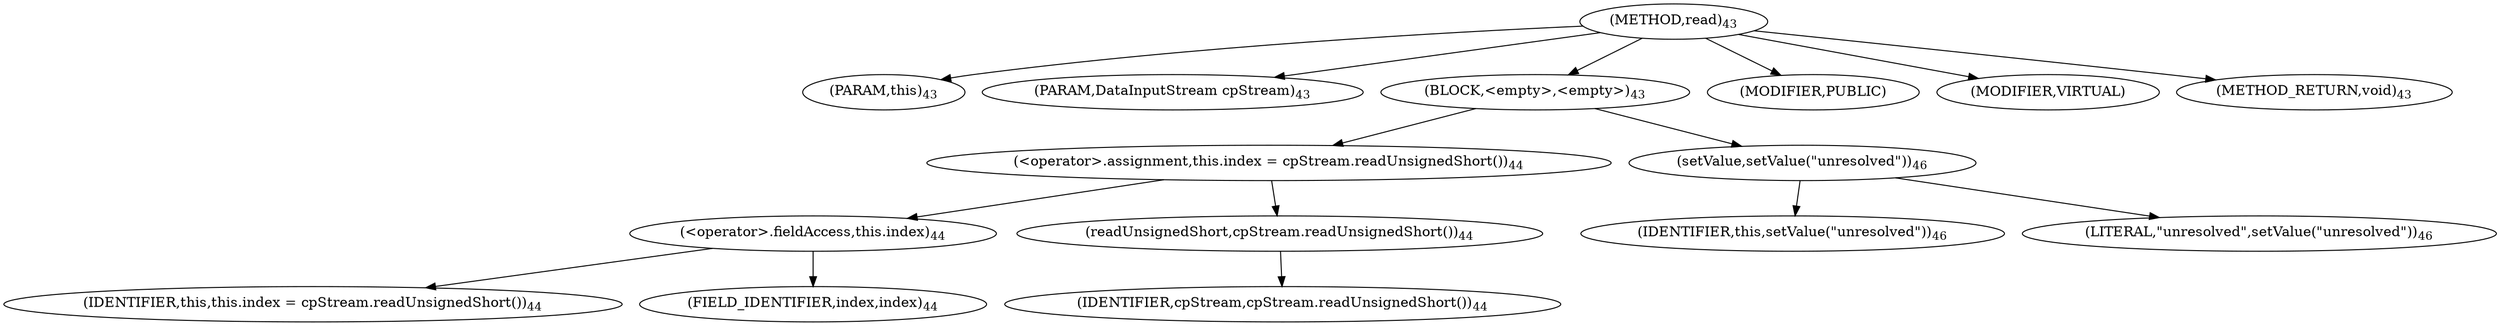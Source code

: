 digraph "read" {  
"24" [label = <(METHOD,read)<SUB>43</SUB>> ]
"6" [label = <(PARAM,this)<SUB>43</SUB>> ]
"25" [label = <(PARAM,DataInputStream cpStream)<SUB>43</SUB>> ]
"26" [label = <(BLOCK,&lt;empty&gt;,&lt;empty&gt;)<SUB>43</SUB>> ]
"27" [label = <(&lt;operator&gt;.assignment,this.index = cpStream.readUnsignedShort())<SUB>44</SUB>> ]
"28" [label = <(&lt;operator&gt;.fieldAccess,this.index)<SUB>44</SUB>> ]
"29" [label = <(IDENTIFIER,this,this.index = cpStream.readUnsignedShort())<SUB>44</SUB>> ]
"30" [label = <(FIELD_IDENTIFIER,index,index)<SUB>44</SUB>> ]
"31" [label = <(readUnsignedShort,cpStream.readUnsignedShort())<SUB>44</SUB>> ]
"32" [label = <(IDENTIFIER,cpStream,cpStream.readUnsignedShort())<SUB>44</SUB>> ]
"33" [label = <(setValue,setValue(&quot;unresolved&quot;))<SUB>46</SUB>> ]
"5" [label = <(IDENTIFIER,this,setValue(&quot;unresolved&quot;))<SUB>46</SUB>> ]
"34" [label = <(LITERAL,&quot;unresolved&quot;,setValue(&quot;unresolved&quot;))<SUB>46</SUB>> ]
"35" [label = <(MODIFIER,PUBLIC)> ]
"36" [label = <(MODIFIER,VIRTUAL)> ]
"37" [label = <(METHOD_RETURN,void)<SUB>43</SUB>> ]
  "24" -> "6" 
  "24" -> "25" 
  "24" -> "26" 
  "24" -> "35" 
  "24" -> "36" 
  "24" -> "37" 
  "26" -> "27" 
  "26" -> "33" 
  "27" -> "28" 
  "27" -> "31" 
  "28" -> "29" 
  "28" -> "30" 
  "31" -> "32" 
  "33" -> "5" 
  "33" -> "34" 
}
